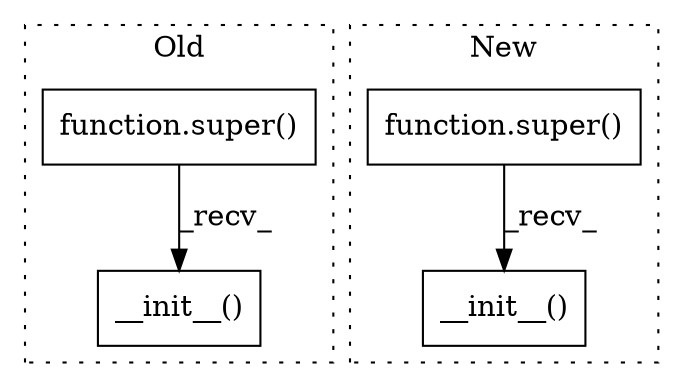 digraph G {
subgraph cluster0 {
1 [label="function.super()" a="75" s="4498,4526" l="6,1" shape="box"];
3 [label="__init__()" a="75" s="4498" l="40" shape="box"];
label = "Old";
style="dotted";
}
subgraph cluster1 {
2 [label="function.super()" a="75" s="5874,5892" l="6,1" shape="box"];
4 [label="__init__()" a="75" s="5874" l="30" shape="box"];
label = "New";
style="dotted";
}
1 -> 3 [label="_recv_"];
2 -> 4 [label="_recv_"];
}